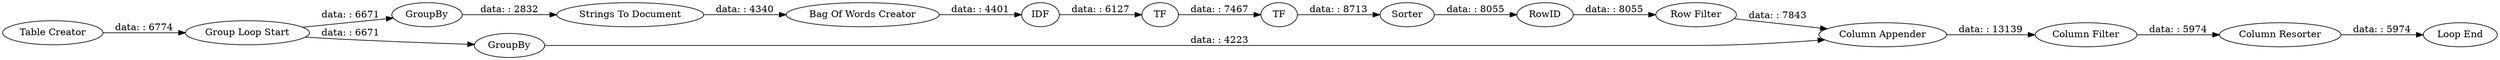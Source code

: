 digraph {
	"-3496062167178068722_3" [label="Strings To Document"]
	"-3653490658344294295_3" [label=TF]
	"-3653490658344294295_2" [label=TF]
	"-3496062167178068722_16" [label=RowID]
	"-3496062167178068722_15" [label="Row Filter"]
	"-3496062167178068722_14" [label=GroupBy]
	"-3496062167178068722_20" [label="Column Resorter"]
	"-3496062167178068722_6" [label="Group Loop Start"]
	"-3496062167178068722_17" [label=GroupBy]
	"-3653490658344294295_1" [label=IDF]
	"-3496062167178068722_7" [label=Sorter]
	"-3496062167178068722_2" [label="Table Creator"]
	"-3496062167178068722_19" [label="Column Filter"]
	"-3496062167178068722_21" [label="Loop End"]
	"-3653490658344294295_4" [label="Bag Of Words Creator"]
	"-3496062167178068722_18" [label="Column Appender"]
	"-3496062167178068722_18" -> "-3496062167178068722_19" [label="data: : 13139"]
	"-3496062167178068722_3" -> "-3653490658344294295_4" [label="data: : 4340"]
	"-3653490658344294295_1" -> "-3653490658344294295_2" [label="data: : 6127"]
	"-3496062167178068722_16" -> "-3496062167178068722_15" [label="data: : 8055"]
	"-3496062167178068722_7" -> "-3496062167178068722_16" [label="data: : 8055"]
	"-3653490658344294295_3" -> "-3496062167178068722_7" [label="data: : 8713"]
	"-3496062167178068722_15" -> "-3496062167178068722_18" [label="data: : 7843"]
	"-3653490658344294295_4" -> "-3653490658344294295_1" [label="data: : 4401"]
	"-3496062167178068722_2" -> "-3496062167178068722_6" [label="data: : 6774"]
	"-3496062167178068722_14" -> "-3496062167178068722_3" [label="data: : 2832"]
	"-3496062167178068722_17" -> "-3496062167178068722_18" [label="data: : 4223"]
	"-3496062167178068722_19" -> "-3496062167178068722_20" [label="data: : 5974"]
	"-3496062167178068722_6" -> "-3496062167178068722_17" [label="data: : 6671"]
	"-3496062167178068722_20" -> "-3496062167178068722_21" [label="data: : 5974"]
	"-3653490658344294295_2" -> "-3653490658344294295_3" [label="data: : 7467"]
	"-3496062167178068722_6" -> "-3496062167178068722_14" [label="data: : 6671"]
	rankdir=LR
}
